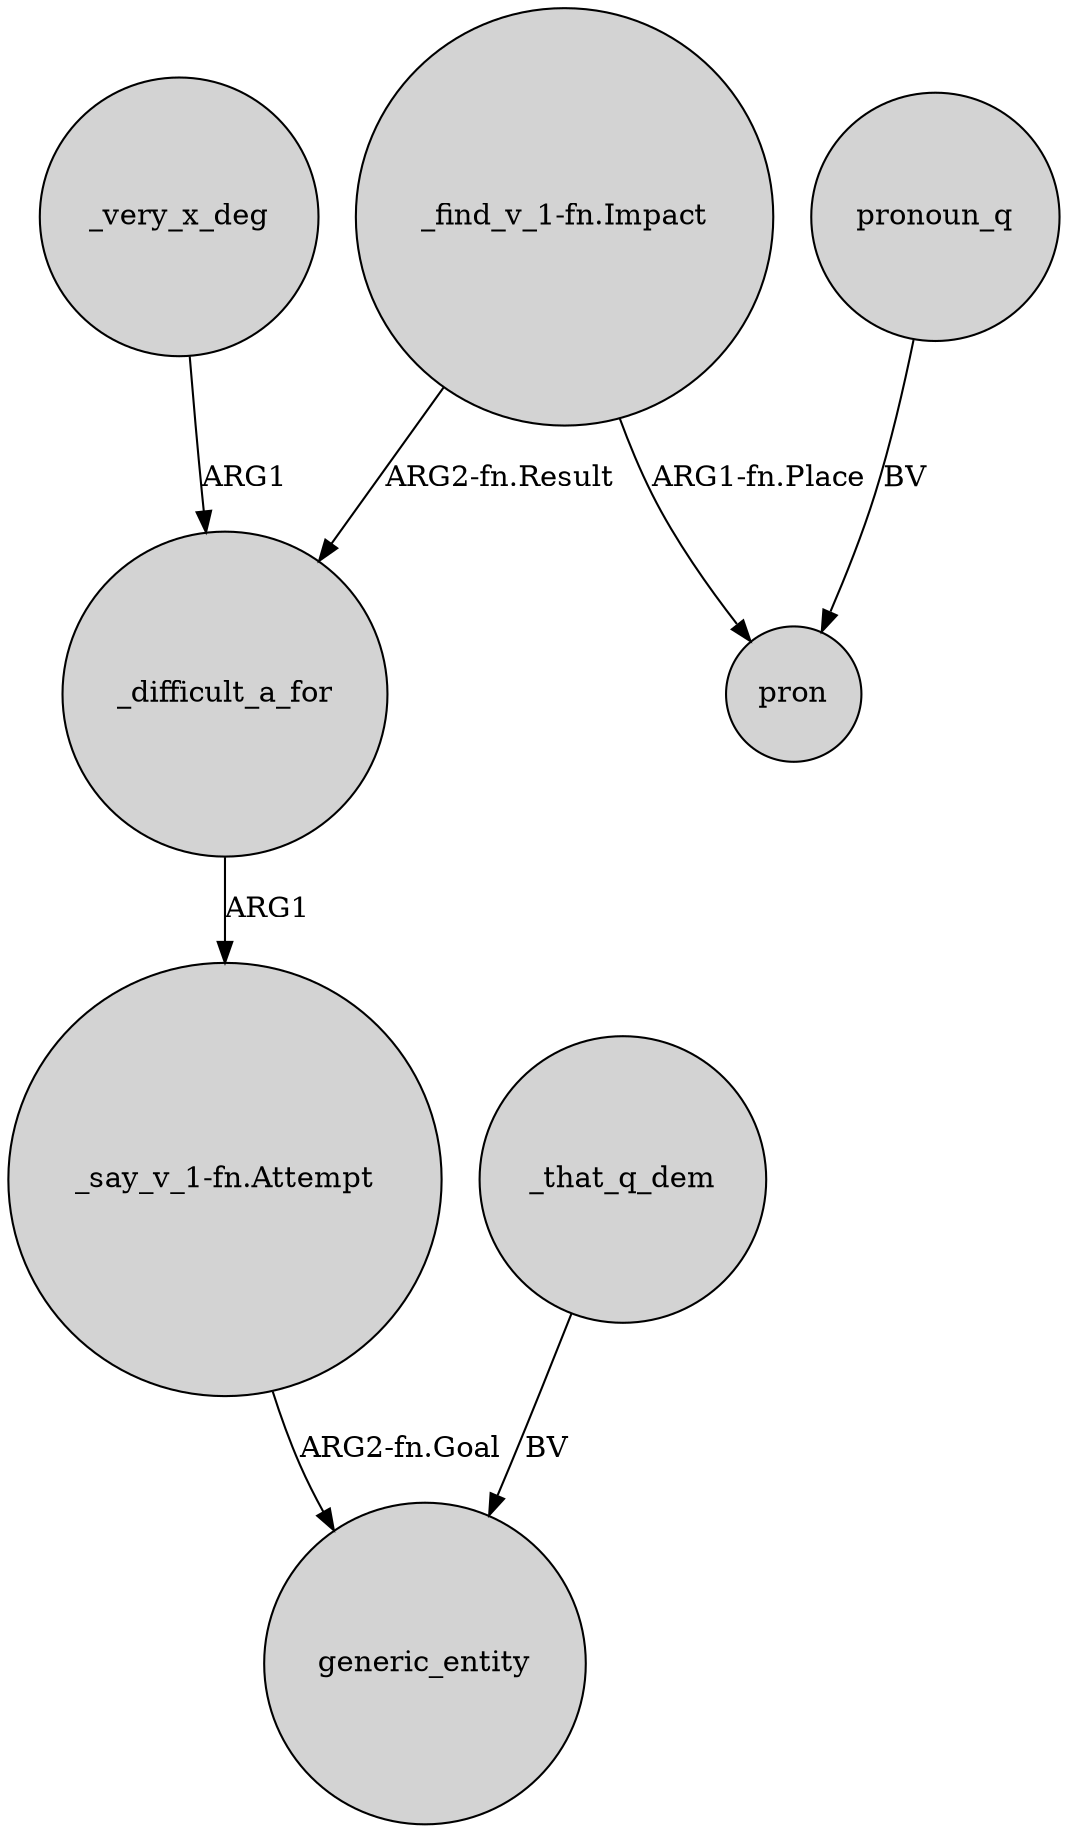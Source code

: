digraph {
	node [shape=circle style=filled]
	_very_x_deg -> _difficult_a_for [label=ARG1]
	_difficult_a_for -> "_say_v_1-fn.Attempt" [label=ARG1]
	_that_q_dem -> generic_entity [label=BV]
	pronoun_q -> pron [label=BV]
	"_find_v_1-fn.Impact" -> pron [label="ARG1-fn.Place"]
	"_say_v_1-fn.Attempt" -> generic_entity [label="ARG2-fn.Goal"]
	"_find_v_1-fn.Impact" -> _difficult_a_for [label="ARG2-fn.Result"]
}
